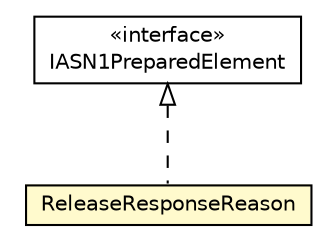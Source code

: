 #!/usr/local/bin/dot
#
# Class diagram 
# Generated by UMLGraph version R5_6-24-gf6e263 (http://www.umlgraph.org/)
#

digraph G {
	edge [fontname="Helvetica",fontsize=10,labelfontname="Helvetica",labelfontsize=10];
	node [fontname="Helvetica",fontsize=10,shape=plaintext];
	nodesep=0.25;
	ranksep=0.5;
	// org.universAAL.lddi.lib.ieeex73std.org.bn.coders.IASN1PreparedElement
	c6666598 [label=<<table title="org.universAAL.lddi.lib.ieeex73std.org.bn.coders.IASN1PreparedElement" border="0" cellborder="1" cellspacing="0" cellpadding="2" port="p" href="../../org/bn/coders/IASN1PreparedElement.html">
		<tr><td><table border="0" cellspacing="0" cellpadding="1">
<tr><td align="center" balign="center"> &#171;interface&#187; </td></tr>
<tr><td align="center" balign="center"> IASN1PreparedElement </td></tr>
		</table></td></tr>
		</table>>, URL="../../org/bn/coders/IASN1PreparedElement.html", fontname="Helvetica", fontcolor="black", fontsize=10.0];
	// org.universAAL.lddi.lib.ieeex73std.x73.p20601.ReleaseResponseReason
	c6666688 [label=<<table title="org.universAAL.lddi.lib.ieeex73std.x73.p20601.ReleaseResponseReason" border="0" cellborder="1" cellspacing="0" cellpadding="2" port="p" bgcolor="lemonChiffon" href="./ReleaseResponseReason.html">
		<tr><td><table border="0" cellspacing="0" cellpadding="1">
<tr><td align="center" balign="center"> ReleaseResponseReason </td></tr>
		</table></td></tr>
		</table>>, URL="./ReleaseResponseReason.html", fontname="Helvetica", fontcolor="black", fontsize=10.0];
	//org.universAAL.lddi.lib.ieeex73std.x73.p20601.ReleaseResponseReason implements org.universAAL.lddi.lib.ieeex73std.org.bn.coders.IASN1PreparedElement
	c6666598:p -> c6666688:p [dir=back,arrowtail=empty,style=dashed];
}

